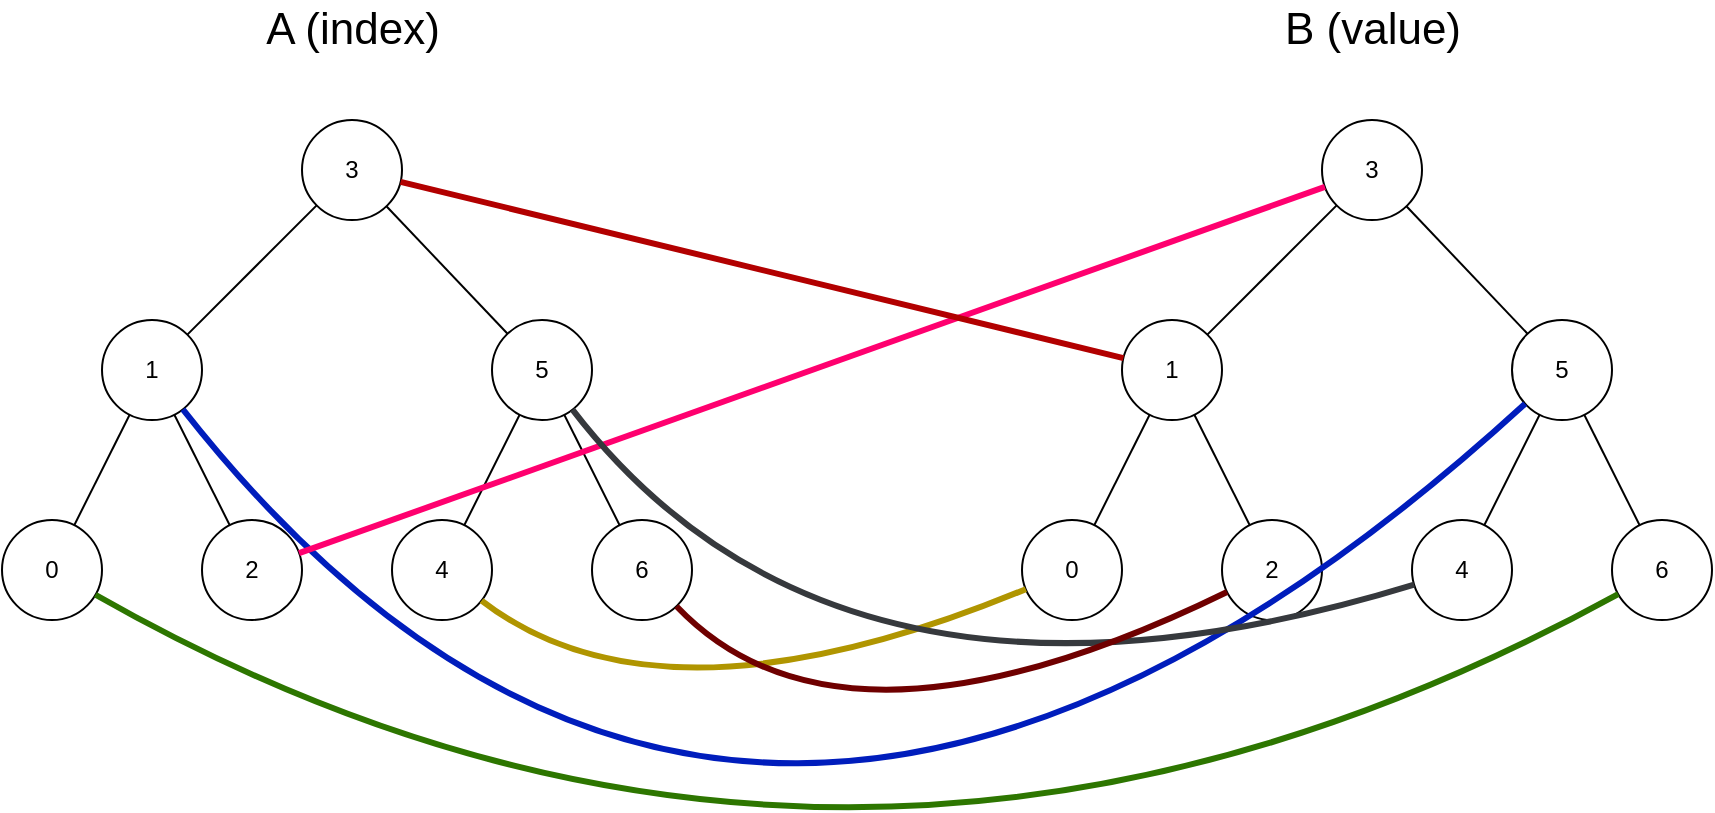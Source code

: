 <mxfile version="21.2.8" type="device">
  <diagram name="Page-1" id="XtLxVLZjbir1pLWrPofs">
    <mxGraphModel dx="1434" dy="849" grid="1" gridSize="10" guides="1" tooltips="1" connect="1" arrows="1" fold="1" page="1" pageScale="1" pageWidth="850" pageHeight="1100" math="0" shadow="0">
      <root>
        <mxCell id="0" />
        <mxCell id="1" parent="0" />
        <mxCell id="TK4S2It5wgBxtZBaVFBN-1" value="0" style="ellipse;whiteSpace=wrap;html=1;aspect=fixed;" parent="1" vertex="1">
          <mxGeometry x="130" y="550" width="50" height="50" as="geometry" />
        </mxCell>
        <mxCell id="TK4S2It5wgBxtZBaVFBN-6" value="2" style="ellipse;whiteSpace=wrap;html=1;aspect=fixed;" parent="1" vertex="1">
          <mxGeometry x="230" y="550" width="50" height="50" as="geometry" />
        </mxCell>
        <mxCell id="TK4S2It5wgBxtZBaVFBN-7" value="1" style="ellipse;whiteSpace=wrap;html=1;aspect=fixed;" parent="1" vertex="1">
          <mxGeometry x="180" y="450" width="50" height="50" as="geometry" />
        </mxCell>
        <mxCell id="TK4S2It5wgBxtZBaVFBN-9" value="3" style="ellipse;whiteSpace=wrap;html=1;aspect=fixed;" parent="1" vertex="1">
          <mxGeometry x="280" y="350" width="50" height="50" as="geometry" />
        </mxCell>
        <mxCell id="TK4S2It5wgBxtZBaVFBN-10" value="5" style="ellipse;whiteSpace=wrap;html=1;aspect=fixed;" parent="1" vertex="1">
          <mxGeometry x="375" y="450" width="50" height="50" as="geometry" />
        </mxCell>
        <mxCell id="TK4S2It5wgBxtZBaVFBN-11" value="4" style="ellipse;whiteSpace=wrap;html=1;aspect=fixed;" parent="1" vertex="1">
          <mxGeometry x="325" y="550" width="50" height="50" as="geometry" />
        </mxCell>
        <mxCell id="TK4S2It5wgBxtZBaVFBN-15" value="" style="endArrow=none;html=1;rounded=0;" parent="1" source="TK4S2It5wgBxtZBaVFBN-7" target="TK4S2It5wgBxtZBaVFBN-9" edge="1">
          <mxGeometry width="50" height="50" relative="1" as="geometry">
            <mxPoint x="390" y="550" as="sourcePoint" />
            <mxPoint x="440" y="500" as="targetPoint" />
          </mxGeometry>
        </mxCell>
        <mxCell id="TK4S2It5wgBxtZBaVFBN-16" value="" style="endArrow=none;html=1;rounded=0;" parent="1" source="TK4S2It5wgBxtZBaVFBN-10" target="TK4S2It5wgBxtZBaVFBN-9" edge="1">
          <mxGeometry width="50" height="50" relative="1" as="geometry">
            <mxPoint x="223" y="467" as="sourcePoint" />
            <mxPoint x="287" y="403" as="targetPoint" />
          </mxGeometry>
        </mxCell>
        <mxCell id="TK4S2It5wgBxtZBaVFBN-17" value="" style="endArrow=none;html=1;rounded=0;" parent="1" source="TK4S2It5wgBxtZBaVFBN-11" target="TK4S2It5wgBxtZBaVFBN-10" edge="1">
          <mxGeometry width="50" height="50" relative="1" as="geometry">
            <mxPoint x="387" y="467" as="sourcePoint" />
            <mxPoint x="323" y="403" as="targetPoint" />
          </mxGeometry>
        </mxCell>
        <mxCell id="TK4S2It5wgBxtZBaVFBN-18" value="" style="endArrow=none;html=1;rounded=0;" parent="1" source="TK4S2It5wgBxtZBaVFBN-6" target="TK4S2It5wgBxtZBaVFBN-7" edge="1">
          <mxGeometry width="50" height="50" relative="1" as="geometry">
            <mxPoint x="358" y="564" as="sourcePoint" />
            <mxPoint x="392" y="506" as="targetPoint" />
          </mxGeometry>
        </mxCell>
        <mxCell id="TK4S2It5wgBxtZBaVFBN-19" value="" style="endArrow=none;html=1;rounded=0;" parent="1" source="TK4S2It5wgBxtZBaVFBN-1" target="TK4S2It5wgBxtZBaVFBN-7" edge="1">
          <mxGeometry width="50" height="50" relative="1" as="geometry">
            <mxPoint x="244" y="563" as="sourcePoint" />
            <mxPoint x="216" y="507" as="targetPoint" />
          </mxGeometry>
        </mxCell>
        <mxCell id="TK4S2It5wgBxtZBaVFBN-20" value="6" style="ellipse;whiteSpace=wrap;html=1;aspect=fixed;" parent="1" vertex="1">
          <mxGeometry x="425" y="550" width="50" height="50" as="geometry" />
        </mxCell>
        <mxCell id="TK4S2It5wgBxtZBaVFBN-21" value="" style="endArrow=none;html=1;rounded=0;" parent="1" source="TK4S2It5wgBxtZBaVFBN-10" target="TK4S2It5wgBxtZBaVFBN-20" edge="1">
          <mxGeometry width="50" height="50" relative="1" as="geometry">
            <mxPoint x="390" y="550" as="sourcePoint" />
            <mxPoint x="440" y="500" as="targetPoint" />
          </mxGeometry>
        </mxCell>
        <mxCell id="TK4S2It5wgBxtZBaVFBN-34" value="0" style="ellipse;whiteSpace=wrap;html=1;aspect=fixed;" parent="1" vertex="1">
          <mxGeometry x="640" y="550" width="50" height="50" as="geometry" />
        </mxCell>
        <mxCell id="TK4S2It5wgBxtZBaVFBN-35" value="2" style="ellipse;whiteSpace=wrap;html=1;aspect=fixed;" parent="1" vertex="1">
          <mxGeometry x="740" y="550" width="50" height="50" as="geometry" />
        </mxCell>
        <mxCell id="TK4S2It5wgBxtZBaVFBN-36" value="1" style="ellipse;whiteSpace=wrap;html=1;aspect=fixed;" parent="1" vertex="1">
          <mxGeometry x="690" y="450" width="50" height="50" as="geometry" />
        </mxCell>
        <mxCell id="TK4S2It5wgBxtZBaVFBN-37" value="3" style="ellipse;whiteSpace=wrap;html=1;aspect=fixed;" parent="1" vertex="1">
          <mxGeometry x="790" y="350" width="50" height="50" as="geometry" />
        </mxCell>
        <mxCell id="TK4S2It5wgBxtZBaVFBN-38" value="5" style="ellipse;whiteSpace=wrap;html=1;aspect=fixed;" parent="1" vertex="1">
          <mxGeometry x="885" y="450" width="50" height="50" as="geometry" />
        </mxCell>
        <mxCell id="TK4S2It5wgBxtZBaVFBN-39" value="4" style="ellipse;whiteSpace=wrap;html=1;aspect=fixed;" parent="1" vertex="1">
          <mxGeometry x="835" y="550" width="50" height="50" as="geometry" />
        </mxCell>
        <mxCell id="TK4S2It5wgBxtZBaVFBN-40" value="" style="endArrow=none;html=1;rounded=0;" parent="1" source="TK4S2It5wgBxtZBaVFBN-36" target="TK4S2It5wgBxtZBaVFBN-37" edge="1">
          <mxGeometry width="50" height="50" relative="1" as="geometry">
            <mxPoint x="900" y="550" as="sourcePoint" />
            <mxPoint x="950" y="500" as="targetPoint" />
          </mxGeometry>
        </mxCell>
        <mxCell id="TK4S2It5wgBxtZBaVFBN-41" value="" style="endArrow=none;html=1;rounded=0;" parent="1" source="TK4S2It5wgBxtZBaVFBN-38" target="TK4S2It5wgBxtZBaVFBN-37" edge="1">
          <mxGeometry width="50" height="50" relative="1" as="geometry">
            <mxPoint x="733" y="467" as="sourcePoint" />
            <mxPoint x="797" y="403" as="targetPoint" />
          </mxGeometry>
        </mxCell>
        <mxCell id="TK4S2It5wgBxtZBaVFBN-42" value="" style="endArrow=none;html=1;rounded=0;" parent="1" source="TK4S2It5wgBxtZBaVFBN-39" target="TK4S2It5wgBxtZBaVFBN-38" edge="1">
          <mxGeometry width="50" height="50" relative="1" as="geometry">
            <mxPoint x="897" y="467" as="sourcePoint" />
            <mxPoint x="833" y="403" as="targetPoint" />
          </mxGeometry>
        </mxCell>
        <mxCell id="TK4S2It5wgBxtZBaVFBN-43" value="" style="endArrow=none;html=1;rounded=0;" parent="1" source="TK4S2It5wgBxtZBaVFBN-35" target="TK4S2It5wgBxtZBaVFBN-36" edge="1">
          <mxGeometry width="50" height="50" relative="1" as="geometry">
            <mxPoint x="868" y="564" as="sourcePoint" />
            <mxPoint x="902" y="506" as="targetPoint" />
          </mxGeometry>
        </mxCell>
        <mxCell id="TK4S2It5wgBxtZBaVFBN-44" value="" style="endArrow=none;html=1;rounded=0;" parent="1" source="TK4S2It5wgBxtZBaVFBN-34" target="TK4S2It5wgBxtZBaVFBN-36" edge="1">
          <mxGeometry width="50" height="50" relative="1" as="geometry">
            <mxPoint x="754" y="563" as="sourcePoint" />
            <mxPoint x="726" y="507" as="targetPoint" />
          </mxGeometry>
        </mxCell>
        <mxCell id="TK4S2It5wgBxtZBaVFBN-45" value="6" style="ellipse;whiteSpace=wrap;html=1;aspect=fixed;" parent="1" vertex="1">
          <mxGeometry x="935" y="550" width="50" height="50" as="geometry" />
        </mxCell>
        <mxCell id="TK4S2It5wgBxtZBaVFBN-46" value="" style="endArrow=none;html=1;rounded=0;" parent="1" source="TK4S2It5wgBxtZBaVFBN-38" target="TK4S2It5wgBxtZBaVFBN-45" edge="1">
          <mxGeometry width="50" height="50" relative="1" as="geometry">
            <mxPoint x="900" y="550" as="sourcePoint" />
            <mxPoint x="950" y="500" as="targetPoint" />
          </mxGeometry>
        </mxCell>
        <mxCell id="TK4S2It5wgBxtZBaVFBN-48" value="" style="endArrow=none;html=1;strokeWidth=3;rounded=0;curved=1;fillColor=#0050ef;strokeColor=#001DBC;" parent="1" source="TK4S2It5wgBxtZBaVFBN-7" target="TK4S2It5wgBxtZBaVFBN-38" edge="1">
          <mxGeometry width="50" height="50" relative="1" as="geometry">
            <mxPoint x="430" y="550" as="sourcePoint" />
            <mxPoint x="480" y="500" as="targetPoint" />
            <Array as="points">
              <mxPoint x="500" y="850" />
            </Array>
          </mxGeometry>
        </mxCell>
        <mxCell id="TK4S2It5wgBxtZBaVFBN-49" value="" style="endArrow=none;html=1;strokeWidth=3;rounded=0;curved=1;fillColor=#fad9d5;strokeColor=#ff006f;" parent="1" source="TK4S2It5wgBxtZBaVFBN-6" target="TK4S2It5wgBxtZBaVFBN-37" edge="1">
          <mxGeometry width="50" height="50" relative="1" as="geometry">
            <mxPoint x="430" y="550" as="sourcePoint" />
            <mxPoint x="480" y="500" as="targetPoint" />
          </mxGeometry>
        </mxCell>
        <mxCell id="TK4S2It5wgBxtZBaVFBN-50" value="" style="endArrow=none;html=1;strokeWidth=3;rounded=0;curved=1;fillColor=#e51400;strokeColor=#B20000;" parent="1" source="TK4S2It5wgBxtZBaVFBN-9" target="TK4S2It5wgBxtZBaVFBN-36" edge="1">
          <mxGeometry width="50" height="50" relative="1" as="geometry">
            <mxPoint x="430" y="550" as="sourcePoint" />
            <mxPoint x="480" y="500" as="targetPoint" />
          </mxGeometry>
        </mxCell>
        <mxCell id="TK4S2It5wgBxtZBaVFBN-51" value="" style="endArrow=none;html=1;strokeWidth=3;rounded=0;curved=1;fillColor=#e3c800;strokeColor=#B09500;" parent="1" source="TK4S2It5wgBxtZBaVFBN-11" target="TK4S2It5wgBxtZBaVFBN-34" edge="1">
          <mxGeometry width="50" height="50" relative="1" as="geometry">
            <mxPoint x="430" y="550" as="sourcePoint" />
            <mxPoint x="480" y="520" as="targetPoint" />
            <Array as="points">
              <mxPoint x="460" y="660" />
            </Array>
          </mxGeometry>
        </mxCell>
        <mxCell id="TK4S2It5wgBxtZBaVFBN-53" value="" style="endArrow=none;html=1;strokeWidth=3;rounded=0;curved=1;fillColor=#ffff88;strokeColor=#36393d;" parent="1" source="TK4S2It5wgBxtZBaVFBN-10" target="TK4S2It5wgBxtZBaVFBN-39" edge="1">
          <mxGeometry width="50" height="50" relative="1" as="geometry">
            <mxPoint x="430" y="550" as="sourcePoint" />
            <mxPoint x="480" y="500" as="targetPoint" />
            <Array as="points">
              <mxPoint x="550" y="670" />
            </Array>
          </mxGeometry>
        </mxCell>
        <mxCell id="TK4S2It5wgBxtZBaVFBN-54" value="" style="endArrow=none;html=1;strokeWidth=3;fillColor=#a20025;strokeColor=#6F0000;curved=1;" parent="1" source="TK4S2It5wgBxtZBaVFBN-20" target="TK4S2It5wgBxtZBaVFBN-35" edge="1">
          <mxGeometry width="50" height="50" relative="1" as="geometry">
            <mxPoint x="430" y="550" as="sourcePoint" />
            <mxPoint x="480" y="500" as="targetPoint" />
            <Array as="points">
              <mxPoint x="550" y="680" />
            </Array>
          </mxGeometry>
        </mxCell>
        <mxCell id="qd__LloNMrdxU8SXsz2h-1" value="" style="endArrow=none;html=1;strokeWidth=3;curved=1;fillColor=#60a917;strokeColor=#2D7600;" parent="1" source="TK4S2It5wgBxtZBaVFBN-1" target="TK4S2It5wgBxtZBaVFBN-45" edge="1">
          <mxGeometry width="50" height="50" relative="1" as="geometry">
            <mxPoint x="490" y="560" as="sourcePoint" />
            <mxPoint x="540" y="510" as="targetPoint" />
            <Array as="points">
              <mxPoint x="550" y="800" />
            </Array>
          </mxGeometry>
        </mxCell>
        <mxCell id="tq5L1RWi1muJnN_RKnBd-1" value="&lt;font style=&quot;font-size: 22px;&quot;&gt;A (index)&lt;/font&gt;" style="text;html=1;strokeColor=none;fillColor=none;align=center;verticalAlign=middle;whiteSpace=wrap;rounded=0;" parent="1" vertex="1">
          <mxGeometry x="252.5" y="290" width="105" height="30" as="geometry" />
        </mxCell>
        <mxCell id="tq5L1RWi1muJnN_RKnBd-2" value="&lt;font style=&quot;font-size: 22px;&quot;&gt;B (value)&lt;/font&gt;" style="text;html=1;strokeColor=none;fillColor=none;align=center;verticalAlign=middle;whiteSpace=wrap;rounded=0;" parent="1" vertex="1">
          <mxGeometry x="767.5" y="290" width="95" height="30" as="geometry" />
        </mxCell>
      </root>
    </mxGraphModel>
  </diagram>
</mxfile>
